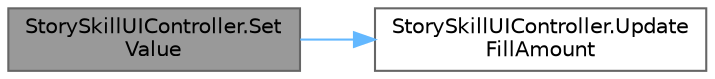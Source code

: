 digraph "StorySkillUIController.SetValue"
{
 // LATEX_PDF_SIZE
  bgcolor="transparent";
  edge [fontname=Helvetica,fontsize=10,labelfontname=Helvetica,labelfontsize=10];
  node [fontname=Helvetica,fontsize=10,shape=box,height=0.2,width=0.4];
  rankdir="LR";
  Node1 [id="Node000001",label="StorySkillUIController.Set\lValue",height=0.2,width=0.4,color="gray40", fillcolor="grey60", style="filled", fontcolor="black",tooltip=" "];
  Node1 -> Node2 [id="edge1_Node000001_Node000002",color="steelblue1",style="solid",tooltip=" "];
  Node2 [id="Node000002",label="StorySkillUIController.Update\lFillAmount",height=0.2,width=0.4,color="grey40", fillcolor="white", style="filled",URL="$class_story_skill_u_i_controller.html#ae7bbde1474140164a0fb45edb23c3d9f",tooltip=" "];
}
